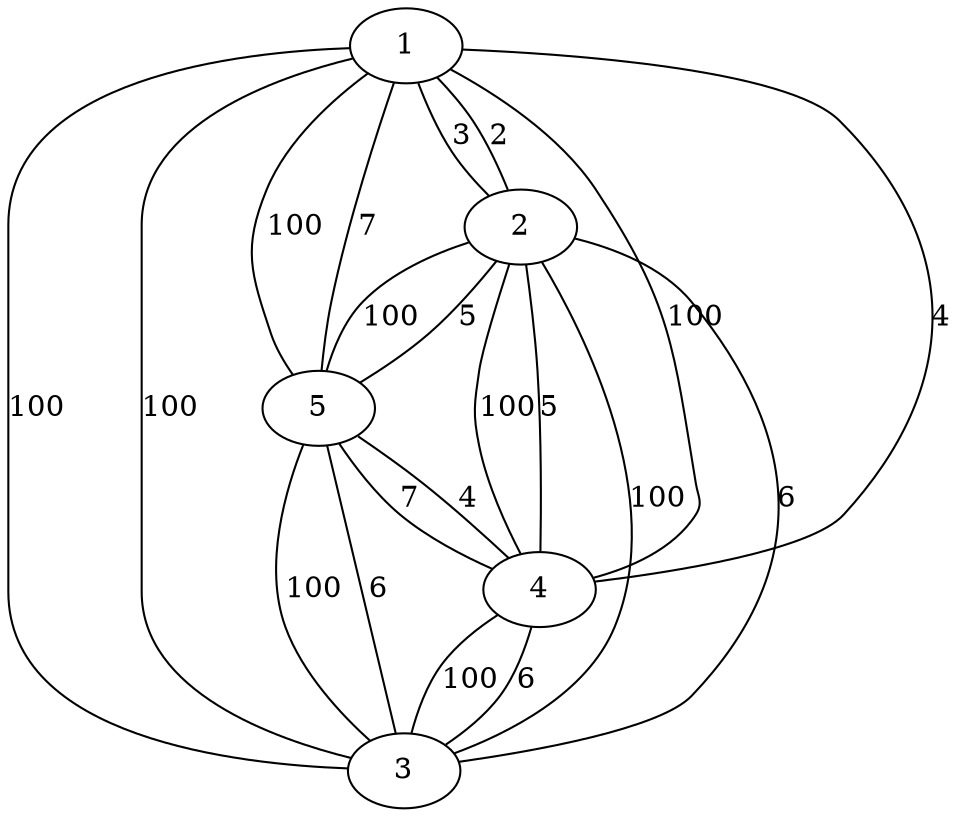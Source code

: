 graph dotfile {
	1 -- 2 [label=3];
	1 -- 3 [label=100];
	1 -- 4 [label=4];
	1 -- 5 [label=100];
	2 -- 1 [label=2];
	2 -- 3 [label=6];
	2 -- 4 [label=100];
	2 -- 5 [label=5];
	3 -- 1 [label=100];
	3 -- 2 [label=100];
	3 -- 4 [label=100];
	3 -- 5 [label=6];
	4 -- 1 [label=100];
	4 -- 2 [label=5];
	4 -- 3 [label=6];
	4 -- 5 [label=4];
	5 -- 1 [label=7];
	5 -- 2 [label=100];
	5 -- 3 [label=100];
	5 -- 4 [label=7];
}
